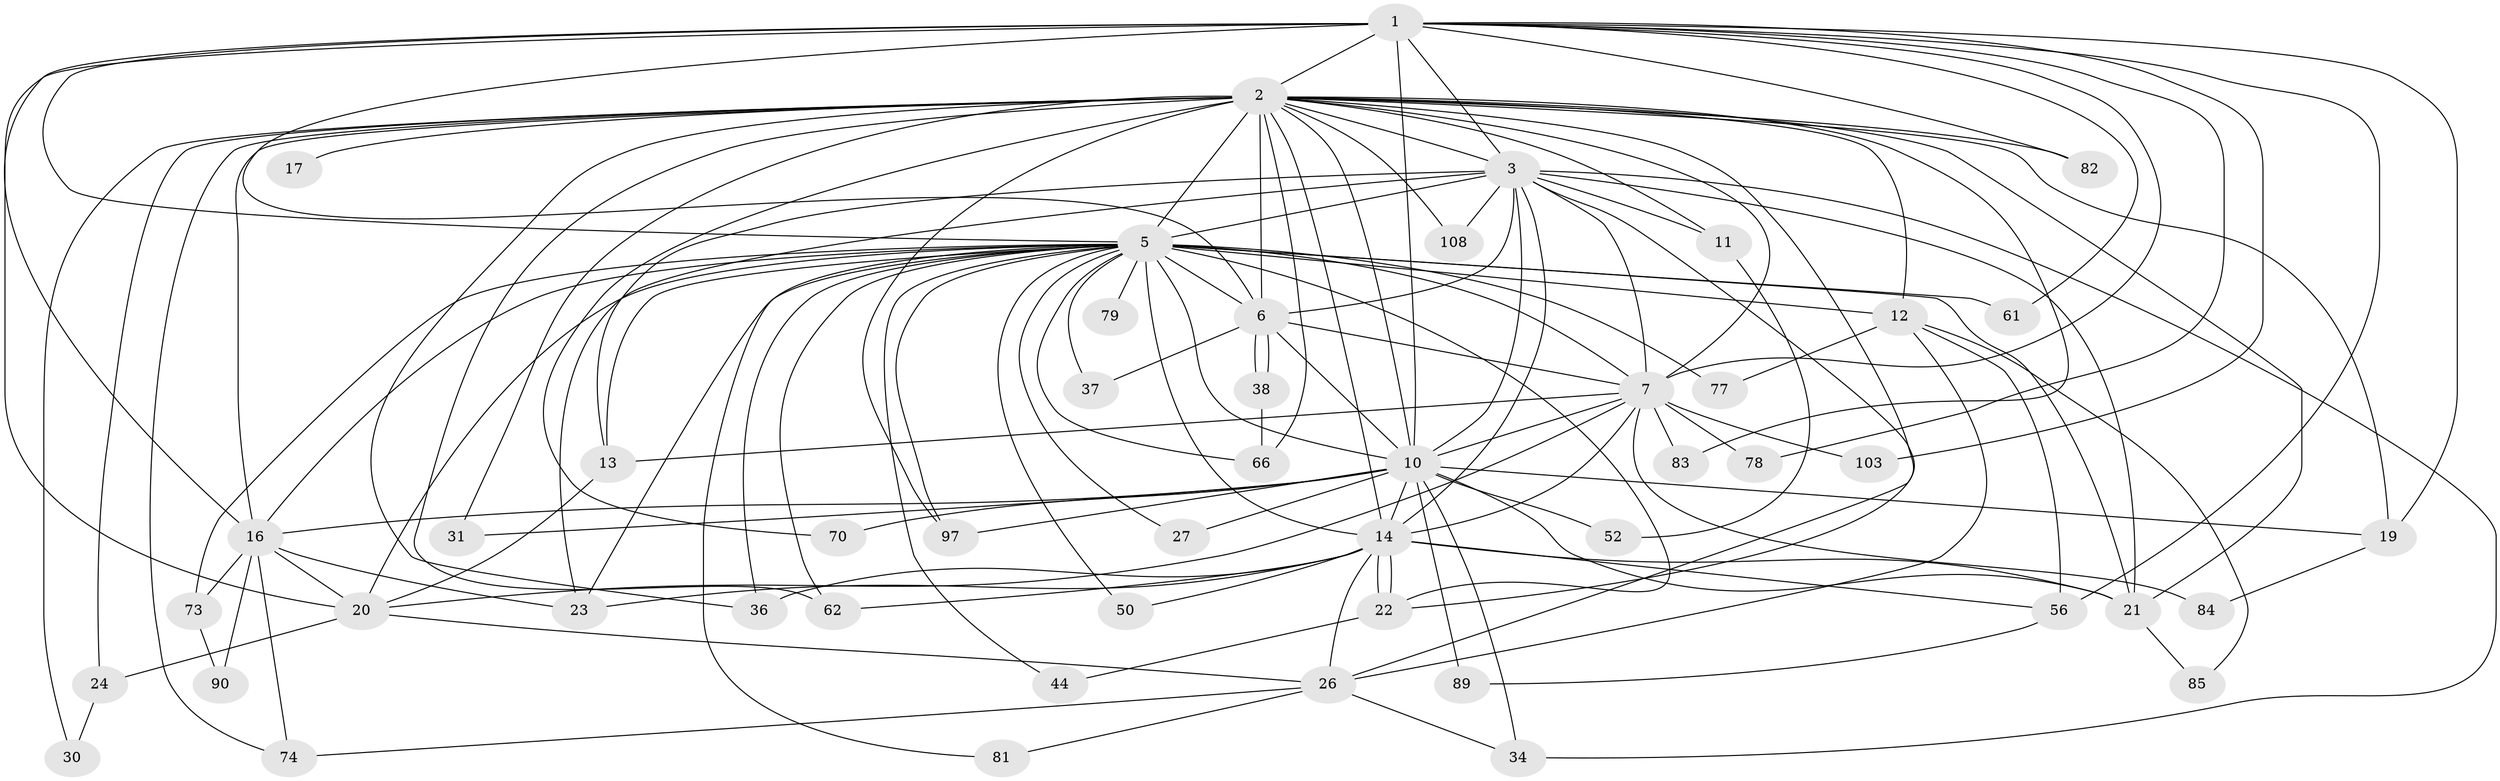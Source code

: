 // original degree distribution, {20: 0.015748031496062992, 22: 0.007874015748031496, 15: 0.015748031496062992, 21: 0.007874015748031496, 19: 0.007874015748031496, 30: 0.007874015748031496, 23: 0.015748031496062992, 4: 0.10236220472440945, 6: 0.031496062992125984, 14: 0.007874015748031496, 3: 0.1889763779527559, 11: 0.007874015748031496, 2: 0.5196850393700787, 5: 0.047244094488188976, 8: 0.007874015748031496, 7: 0.007874015748031496}
// Generated by graph-tools (version 1.1) at 2025/17/03/04/25 18:17:50]
// undirected, 50 vertices, 131 edges
graph export_dot {
graph [start="1"]
  node [color=gray90,style=filled];
  1;
  2 [super="+8+123+63+33+80+102+59+40+4"];
  3 [super="+72+15+43+35+86"];
  5 [super="+25+54+9+75+32+94"];
  6 [super="+18+118"];
  7 [super="+49"];
  10 [super="+101+48+58"];
  11;
  12 [super="+29"];
  13;
  14 [super="+46+106+39"];
  16 [super="+64+53+98+68+28+55+65"];
  17;
  19 [super="+107"];
  20 [super="+115+47+91"];
  21 [super="+42"];
  22 [super="+51"];
  23 [super="+95"];
  24;
  26;
  27;
  30;
  31;
  34;
  36 [super="+41+57"];
  37;
  38 [super="+104"];
  44;
  50;
  52;
  56 [super="+117"];
  61;
  62 [super="+116"];
  66;
  70;
  73;
  74;
  77;
  78;
  79;
  81;
  82;
  83;
  84;
  85;
  89;
  90;
  97 [super="+100+113"];
  103;
  108;
  1 -- 2 [weight=3];
  1 -- 3 [weight=2];
  1 -- 5 [weight=3];
  1 -- 6;
  1 -- 7;
  1 -- 10 [weight=2];
  1 -- 16;
  1 -- 19;
  1 -- 20;
  1 -- 56;
  1 -- 61;
  1 -- 78;
  1 -- 82;
  1 -- 103;
  2 -- 3 [weight=4];
  2 -- 5 [weight=10];
  2 -- 6 [weight=4];
  2 -- 7 [weight=3];
  2 -- 10 [weight=3];
  2 -- 11 [weight=2];
  2 -- 31;
  2 -- 66;
  2 -- 70;
  2 -- 16 [weight=6];
  2 -- 17;
  2 -- 82;
  2 -- 19;
  2 -- 83;
  2 -- 21 [weight=3];
  2 -- 24;
  2 -- 30;
  2 -- 22 [weight=2];
  2 -- 36;
  2 -- 97 [weight=2];
  2 -- 108;
  2 -- 14 [weight=4];
  2 -- 62;
  2 -- 74;
  2 -- 12;
  3 -- 5 [weight=4];
  3 -- 6 [weight=3];
  3 -- 7 [weight=2];
  3 -- 10 [weight=2];
  3 -- 13;
  3 -- 21;
  3 -- 23;
  3 -- 26;
  3 -- 14 [weight=3];
  3 -- 34;
  3 -- 108;
  3 -- 11;
  5 -- 6 [weight=2];
  5 -- 7 [weight=2];
  5 -- 10 [weight=4];
  5 -- 12;
  5 -- 14 [weight=2];
  5 -- 79 [weight=2];
  5 -- 97;
  5 -- 36 [weight=2];
  5 -- 21;
  5 -- 73;
  5 -- 61;
  5 -- 66;
  5 -- 13;
  5 -- 77;
  5 -- 81;
  5 -- 23;
  5 -- 27;
  5 -- 37;
  5 -- 44;
  5 -- 50;
  5 -- 62;
  5 -- 16;
  5 -- 22;
  5 -- 20;
  6 -- 7 [weight=3];
  6 -- 10 [weight=2];
  6 -- 37;
  6 -- 38;
  6 -- 38;
  7 -- 10;
  7 -- 14 [weight=2];
  7 -- 20;
  7 -- 78;
  7 -- 83;
  7 -- 84;
  7 -- 103;
  7 -- 13;
  10 -- 27;
  10 -- 31;
  10 -- 52;
  10 -- 70 [weight=2];
  10 -- 89;
  10 -- 97;
  10 -- 19;
  10 -- 16 [weight=2];
  10 -- 14;
  10 -- 34;
  10 -- 21 [weight=2];
  11 -- 52;
  12 -- 56;
  12 -- 77;
  12 -- 85;
  12 -- 26;
  13 -- 20;
  14 -- 22;
  14 -- 22;
  14 -- 36;
  14 -- 50;
  14 -- 23;
  14 -- 26;
  14 -- 21;
  14 -- 56;
  14 -- 62;
  16 -- 20;
  16 -- 73;
  16 -- 74;
  16 -- 90;
  16 -- 23;
  19 -- 84;
  20 -- 26;
  20 -- 24;
  21 -- 85;
  22 -- 44;
  24 -- 30;
  26 -- 34;
  26 -- 74;
  26 -- 81;
  38 -- 66;
  56 -- 89;
  73 -- 90;
}
